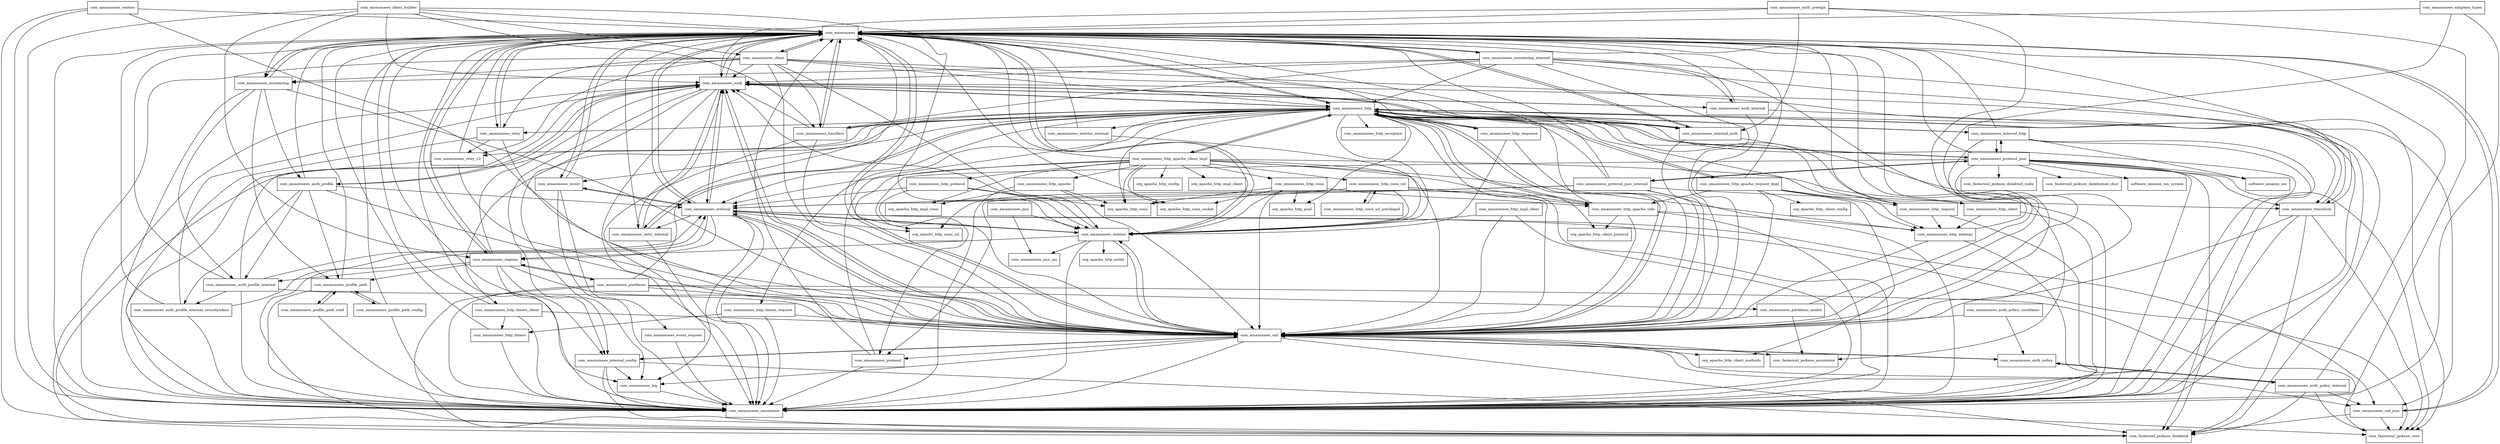 digraph aws_java_sdk_core_1_11_389_package_dependencies {
  node [shape = box, fontsize=10.0];
  com_amazonaws -> com_amazonaws_annotation;
  com_amazonaws -> com_amazonaws_auth;
  com_amazonaws -> com_amazonaws_client;
  com_amazonaws -> com_amazonaws_event;
  com_amazonaws -> com_amazonaws_handlers;
  com_amazonaws -> com_amazonaws_http;
  com_amazonaws -> com_amazonaws_internal;
  com_amazonaws -> com_amazonaws_internal_auth;
  com_amazonaws -> com_amazonaws_internal_config;
  com_amazonaws -> com_amazonaws_log;
  com_amazonaws -> com_amazonaws_metrics;
  com_amazonaws -> com_amazonaws_monitoring;
  com_amazonaws -> com_amazonaws_monitoring_internal;
  com_amazonaws -> com_amazonaws_regions;
  com_amazonaws -> com_amazonaws_retry;
  com_amazonaws -> com_amazonaws_util;
  com_amazonaws -> com_amazonaws_util_json;
  com_amazonaws -> org_apache_http_conn_socket;
  com_amazonaws_adapters_types -> com_amazonaws;
  com_amazonaws_adapters_types -> com_amazonaws_annotation;
  com_amazonaws_adapters_types -> com_amazonaws_util;
  com_amazonaws_auth -> com_amazonaws;
  com_amazonaws_auth -> com_amazonaws_annotation;
  com_amazonaws_auth -> com_amazonaws_auth_internal;
  com_amazonaws_auth -> com_amazonaws_auth_profile;
  com_amazonaws_auth -> com_amazonaws_http;
  com_amazonaws_auth -> com_amazonaws_internal;
  com_amazonaws_auth -> com_amazonaws_internal_auth;
  com_amazonaws_auth -> com_amazonaws_internal_config;
  com_amazonaws_auth -> com_amazonaws_log;
  com_amazonaws_auth -> com_amazonaws_retry_internal;
  com_amazonaws_auth -> com_amazonaws_util;
  com_amazonaws_auth -> com_amazonaws_util_json;
  com_amazonaws_auth -> com_fasterxml_jackson_databind;
  com_amazonaws_auth_internal -> com_amazonaws;
  com_amazonaws_auth_internal -> com_amazonaws_annotation;
  com_amazonaws_auth_internal -> com_amazonaws_auth;
  com_amazonaws_auth_internal -> com_amazonaws_util;
  com_amazonaws_auth_policy -> com_amazonaws_auth_policy_internal;
  com_amazonaws_auth_policy -> com_amazonaws_util;
  com_amazonaws_auth_policy_conditions -> com_amazonaws_auth_policy;
  com_amazonaws_auth_policy_conditions -> com_amazonaws_util;
  com_amazonaws_auth_policy_internal -> com_amazonaws;
  com_amazonaws_auth_policy_internal -> com_amazonaws_auth_policy;
  com_amazonaws_auth_policy_internal -> com_amazonaws_util;
  com_amazonaws_auth_policy_internal -> com_amazonaws_util_json;
  com_amazonaws_auth_policy_internal -> com_fasterxml_jackson_core;
  com_amazonaws_auth_policy_internal -> com_fasterxml_jackson_databind;
  com_amazonaws_auth_presign -> com_amazonaws;
  com_amazonaws_auth_presign -> com_amazonaws_annotation;
  com_amazonaws_auth_presign -> com_amazonaws_auth;
  com_amazonaws_auth_presign -> com_amazonaws_internal_auth;
  com_amazonaws_auth_presign -> com_amazonaws_util;
  com_amazonaws_auth_profile -> com_amazonaws;
  com_amazonaws_auth_profile -> com_amazonaws_auth;
  com_amazonaws_auth_profile -> com_amazonaws_auth_profile_internal;
  com_amazonaws_auth_profile -> com_amazonaws_auth_profile_internal_securitytoken;
  com_amazonaws_auth_profile -> com_amazonaws_internal;
  com_amazonaws_auth_profile -> com_amazonaws_profile_path;
  com_amazonaws_auth_profile -> com_amazonaws_util;
  com_amazonaws_auth_profile_internal -> com_amazonaws;
  com_amazonaws_auth_profile_internal -> com_amazonaws_annotation;
  com_amazonaws_auth_profile_internal -> com_amazonaws_auth;
  com_amazonaws_auth_profile_internal -> com_amazonaws_auth_profile_internal_securitytoken;
  com_amazonaws_auth_profile_internal -> com_amazonaws_internal;
  com_amazonaws_auth_profile_internal -> com_amazonaws_util;
  com_amazonaws_auth_profile_internal_securitytoken -> com_amazonaws;
  com_amazonaws_auth_profile_internal_securitytoken -> com_amazonaws_annotation;
  com_amazonaws_auth_profile_internal_securitytoken -> com_amazonaws_auth;
  com_amazonaws_auth_profile_internal_securitytoken -> com_amazonaws_internal;
  com_amazonaws_client -> com_amazonaws;
  com_amazonaws_client -> com_amazonaws_annotation;
  com_amazonaws_client -> com_amazonaws_auth;
  com_amazonaws_client -> com_amazonaws_handlers;
  com_amazonaws_client -> com_amazonaws_http;
  com_amazonaws_client -> com_amazonaws_internal_auth;
  com_amazonaws_client -> com_amazonaws_metrics;
  com_amazonaws_client -> com_amazonaws_monitoring;
  com_amazonaws_client -> com_amazonaws_retry;
  com_amazonaws_client -> com_amazonaws_retry_v2;
  com_amazonaws_client -> com_amazonaws_transform;
  com_amazonaws_client -> com_amazonaws_util;
  com_amazonaws_client_builder -> com_amazonaws;
  com_amazonaws_client_builder -> com_amazonaws_annotation;
  com_amazonaws_client_builder -> com_amazonaws_auth;
  com_amazonaws_client_builder -> com_amazonaws_client;
  com_amazonaws_client_builder -> com_amazonaws_handlers;
  com_amazonaws_client_builder -> com_amazonaws_metrics;
  com_amazonaws_client_builder -> com_amazonaws_monitoring;
  com_amazonaws_client_builder -> com_amazonaws_regions;
  com_amazonaws_event -> com_amazonaws;
  com_amazonaws_event -> com_amazonaws_annotation;
  com_amazonaws_event -> com_amazonaws_event_request;
  com_amazonaws_event -> com_amazonaws_internal;
  com_amazonaws_event_request -> com_amazonaws_annotation;
  com_amazonaws_handlers -> com_amazonaws;
  com_amazonaws_handlers -> com_amazonaws_annotation;
  com_amazonaws_handlers -> com_amazonaws_auth;
  com_amazonaws_handlers -> com_amazonaws_http;
  com_amazonaws_handlers -> com_amazonaws_util;
  com_amazonaws_http -> com_amazonaws;
  com_amazonaws_http -> com_amazonaws_annotation;
  com_amazonaws_http -> com_amazonaws_auth;
  com_amazonaws_http -> com_amazonaws_event;
  com_amazonaws_http -> com_amazonaws_handlers;
  com_amazonaws_http -> com_amazonaws_http_apache_client_impl;
  com_amazonaws_http -> com_amazonaws_http_apache_request_impl;
  com_amazonaws_http -> com_amazonaws_http_apache_utils;
  com_amazonaws_http -> com_amazonaws_http_client;
  com_amazonaws_http -> com_amazonaws_http_exception;
  com_amazonaws_http -> com_amazonaws_http_request;
  com_amazonaws_http -> com_amazonaws_http_response;
  com_amazonaws_http -> com_amazonaws_http_settings;
  com_amazonaws_http -> com_amazonaws_http_timers_client;
  com_amazonaws_http -> com_amazonaws_http_timers_request;
  com_amazonaws_http -> com_amazonaws_internal;
  com_amazonaws_http -> com_amazonaws_internal_auth;
  com_amazonaws_http -> com_amazonaws_internal_http;
  com_amazonaws_http -> com_amazonaws_metrics;
  com_amazonaws_http -> com_amazonaws_metrics_internal;
  com_amazonaws_http -> com_amazonaws_protocol_json;
  com_amazonaws_http -> com_amazonaws_retry;
  com_amazonaws_http -> com_amazonaws_retry_internal;
  com_amazonaws_http -> com_amazonaws_retry_v2;
  com_amazonaws_http -> com_amazonaws_transform;
  com_amazonaws_http -> com_amazonaws_util;
  com_amazonaws_http -> com_fasterxml_jackson_core;
  com_amazonaws_http -> com_fasterxml_jackson_databind;
  com_amazonaws_http -> org_apache_http_client_protocol;
  com_amazonaws_http -> org_apache_http_conn;
  com_amazonaws_http -> org_apache_http_pool;
  com_amazonaws_http_apache -> com_amazonaws_annotation;
  com_amazonaws_http_apache -> com_amazonaws_util;
  com_amazonaws_http_apache -> org_apache_http_conn;
  com_amazonaws_http_apache -> org_apache_http_impl_conn;
  com_amazonaws_http_apache_client_impl -> com_amazonaws;
  com_amazonaws_http_apache_client_impl -> com_amazonaws_http;
  com_amazonaws_http_apache_client_impl -> com_amazonaws_http_apache;
  com_amazonaws_http_apache_client_impl -> com_amazonaws_http_apache_utils;
  com_amazonaws_http_apache_client_impl -> com_amazonaws_http_client;
  com_amazonaws_http_apache_client_impl -> com_amazonaws_http_conn;
  com_amazonaws_http_apache_client_impl -> com_amazonaws_http_conn_ssl;
  com_amazonaws_http_apache_client_impl -> com_amazonaws_http_protocol;
  com_amazonaws_http_apache_client_impl -> com_amazonaws_http_settings;
  com_amazonaws_http_apache_client_impl -> com_amazonaws_internal;
  com_amazonaws_http_apache_client_impl -> com_amazonaws_util;
  com_amazonaws_http_apache_client_impl -> org_apache_http_config;
  com_amazonaws_http_apache_client_impl -> org_apache_http_conn;
  com_amazonaws_http_apache_client_impl -> org_apache_http_conn_socket;
  com_amazonaws_http_apache_client_impl -> org_apache_http_conn_ssl;
  com_amazonaws_http_apache_client_impl -> org_apache_http_impl_client;
  com_amazonaws_http_apache_client_impl -> org_apache_http_impl_conn;
  com_amazonaws_http_apache_request_impl -> com_amazonaws;
  com_amazonaws_http_apache_request_impl -> com_amazonaws_http;
  com_amazonaws_http_apache_request_impl -> com_amazonaws_http_apache_utils;
  com_amazonaws_http_apache_request_impl -> com_amazonaws_http_request;
  com_amazonaws_http_apache_request_impl -> com_amazonaws_http_settings;
  com_amazonaws_http_apache_request_impl -> com_amazonaws_util;
  com_amazonaws_http_apache_request_impl -> org_apache_http_client_config;
  com_amazonaws_http_apache_request_impl -> org_apache_http_client_methods;
  com_amazonaws_http_apache_utils -> com_amazonaws;
  com_amazonaws_http_apache_utils -> com_amazonaws_annotation;
  com_amazonaws_http_apache_utils -> com_amazonaws_http;
  com_amazonaws_http_apache_utils -> com_amazonaws_http_settings;
  com_amazonaws_http_apache_utils -> com_amazonaws_util;
  com_amazonaws_http_apache_utils -> org_apache_http_client_protocol;
  com_amazonaws_http_client -> com_amazonaws_annotation;
  com_amazonaws_http_client -> com_amazonaws_http_settings;
  com_amazonaws_http_conn -> com_amazonaws_http_apache_utils;
  com_amazonaws_http_conn -> com_amazonaws_metrics;
  com_amazonaws_http_conn -> com_amazonaws_util;
  com_amazonaws_http_conn -> org_apache_http_conn;
  com_amazonaws_http_conn -> org_apache_http_conn_socket;
  com_amazonaws_http_conn -> org_apache_http_pool;
  com_amazonaws_http_conn_ssl -> com_amazonaws_annotation;
  com_amazonaws_http_conn_ssl -> com_amazonaws_http_apache_utils;
  com_amazonaws_http_conn_ssl -> com_amazonaws_http_conn_ssl_privileged;
  com_amazonaws_http_conn_ssl -> com_amazonaws_internal;
  com_amazonaws_http_conn_ssl -> com_amazonaws_metrics;
  com_amazonaws_http_conn_ssl -> com_amazonaws_util;
  com_amazonaws_http_conn_ssl -> org_apache_http_conn_ssl;
  com_amazonaws_http_conn_ssl_privileged -> com_amazonaws_http_conn_ssl;
  com_amazonaws_http_impl_client -> com_amazonaws_annotation;
  com_amazonaws_http_impl_client -> com_amazonaws_metrics;
  com_amazonaws_http_impl_client -> com_amazonaws_util;
  com_amazonaws_http_protocol -> com_amazonaws_internal;
  com_amazonaws_http_protocol -> com_amazonaws_metrics;
  com_amazonaws_http_protocol -> com_amazonaws_util;
  com_amazonaws_http_protocol -> org_apache_http_conn;
  com_amazonaws_http_request -> com_amazonaws;
  com_amazonaws_http_request -> com_amazonaws_annotation;
  com_amazonaws_http_request -> com_amazonaws_http_settings;
  com_amazonaws_http_response -> com_amazonaws;
  com_amazonaws_http_response -> com_amazonaws_http;
  com_amazonaws_http_response -> com_amazonaws_metrics;
  com_amazonaws_http_response -> com_amazonaws_util;
  com_amazonaws_http_settings -> com_amazonaws;
  com_amazonaws_http_settings -> com_amazonaws_annotation;
  com_amazonaws_http_settings -> com_amazonaws_util;
  com_amazonaws_http_timers -> com_amazonaws;
  com_amazonaws_http_timers -> com_amazonaws_annotation;
  com_amazonaws_http_timers_client -> com_amazonaws;
  com_amazonaws_http_timers_client -> com_amazonaws_annotation;
  com_amazonaws_http_timers_client -> com_amazonaws_http_timers;
  com_amazonaws_http_timers_client -> com_amazonaws_util;
  com_amazonaws_http_timers_request -> com_amazonaws_annotation;
  com_amazonaws_http_timers_request -> com_amazonaws_http_timers;
  com_amazonaws_http_timers_request -> com_amazonaws_util;
  com_amazonaws_internal -> com_amazonaws;
  com_amazonaws_internal -> com_amazonaws_annotation;
  com_amazonaws_internal -> com_amazonaws_auth;
  com_amazonaws_internal -> com_amazonaws_event;
  com_amazonaws_internal -> com_amazonaws_log;
  com_amazonaws_internal -> com_amazonaws_metrics;
  com_amazonaws_internal -> com_amazonaws_regions;
  com_amazonaws_internal -> com_amazonaws_retry_internal;
  com_amazonaws_internal -> com_amazonaws_util;
  com_amazonaws_internal -> com_amazonaws_util_json;
  com_amazonaws_internal -> com_fasterxml_jackson_core;
  com_amazonaws_internal -> com_fasterxml_jackson_databind;
  com_amazonaws_internal -> org_apache_http_conn_ssl;
  com_amazonaws_internal_auth -> com_amazonaws;
  com_amazonaws_internal_auth -> com_amazonaws_annotation;
  com_amazonaws_internal_auth -> com_amazonaws_auth;
  com_amazonaws_internal_auth -> com_amazonaws_util;
  com_amazonaws_internal_config -> com_amazonaws_annotation;
  com_amazonaws_internal_config -> com_amazonaws_log;
  com_amazonaws_internal_config -> com_amazonaws_util;
  com_amazonaws_internal_config -> com_fasterxml_jackson_core;
  com_amazonaws_internal_config -> com_fasterxml_jackson_databind;
  com_amazonaws_internal_http -> com_amazonaws;
  com_amazonaws_internal_http -> com_amazonaws_annotation;
  com_amazonaws_internal_http -> com_amazonaws_http;
  com_amazonaws_internal_http -> com_amazonaws_protocol_json;
  com_amazonaws_internal_http -> com_amazonaws_util;
  com_amazonaws_internal_http -> com_fasterxml_jackson_databind;
  com_amazonaws_internal_http -> software_amazon_ion;
  com_amazonaws_jmx -> com_amazonaws_jmx_spi;
  com_amazonaws_jmx -> com_amazonaws_metrics;
  com_amazonaws_log -> com_amazonaws_annotation;
  com_amazonaws_metrics -> com_amazonaws;
  com_amazonaws_metrics -> com_amazonaws_annotation;
  com_amazonaws_metrics -> com_amazonaws_auth;
  com_amazonaws_metrics -> com_amazonaws_internal;
  com_amazonaws_metrics -> com_amazonaws_jmx_spi;
  com_amazonaws_metrics -> com_amazonaws_regions;
  com_amazonaws_metrics -> com_amazonaws_util;
  com_amazonaws_metrics -> org_apache_http_entity;
  com_amazonaws_metrics_internal -> com_amazonaws;
  com_amazonaws_metrics_internal -> com_amazonaws_metrics;
  com_amazonaws_monitoring -> com_amazonaws;
  com_amazonaws_monitoring -> com_amazonaws_annotation;
  com_amazonaws_monitoring -> com_amazonaws_auth_profile;
  com_amazonaws_monitoring -> com_amazonaws_auth_profile_internal;
  com_amazonaws_monitoring -> com_amazonaws_profile_path;
  com_amazonaws_monitoring -> com_amazonaws_util;
  com_amazonaws_monitoring_internal -> com_amazonaws;
  com_amazonaws_monitoring_internal -> com_amazonaws_annotation;
  com_amazonaws_monitoring_internal -> com_amazonaws_auth;
  com_amazonaws_monitoring_internal -> com_amazonaws_auth_internal;
  com_amazonaws_monitoring_internal -> com_amazonaws_handlers;
  com_amazonaws_monitoring_internal -> com_amazonaws_http;
  com_amazonaws_monitoring_internal -> com_amazonaws_monitoring;
  com_amazonaws_monitoring_internal -> com_amazonaws_util;
  com_amazonaws_monitoring_internal -> com_fasterxml_jackson_annotation;
  com_amazonaws_monitoring_internal -> com_fasterxml_jackson_databind;
  com_amazonaws_partitions -> com_amazonaws;
  com_amazonaws_partitions -> com_amazonaws_annotation;
  com_amazonaws_partitions -> com_amazonaws_partitions_model;
  com_amazonaws_partitions -> com_amazonaws_regions;
  com_amazonaws_partitions -> com_amazonaws_util;
  com_amazonaws_partitions -> com_fasterxml_jackson_core;
  com_amazonaws_partitions -> com_fasterxml_jackson_databind;
  com_amazonaws_partitions_model -> com_amazonaws;
  com_amazonaws_partitions_model -> com_amazonaws_util;
  com_amazonaws_partitions_model -> com_fasterxml_jackson_annotation;
  com_amazonaws_profile_path -> com_amazonaws;
  com_amazonaws_profile_path -> com_amazonaws_annotation;
  com_amazonaws_profile_path -> com_amazonaws_profile_path_config;
  com_amazonaws_profile_path -> com_amazonaws_profile_path_cred;
  com_amazonaws_profile_path_config -> com_amazonaws;
  com_amazonaws_profile_path_config -> com_amazonaws_annotation;
  com_amazonaws_profile_path_config -> com_amazonaws_profile_path;
  com_amazonaws_profile_path_cred -> com_amazonaws_annotation;
  com_amazonaws_profile_path_cred -> com_amazonaws_profile_path;
  com_amazonaws_protocol -> com_amazonaws;
  com_amazonaws_protocol -> com_amazonaws_annotation;
  com_amazonaws_protocol -> com_amazonaws_http;
  com_amazonaws_protocol_json -> com_amazonaws;
  com_amazonaws_protocol_json -> com_amazonaws_annotation;
  com_amazonaws_protocol_json -> com_amazonaws_http;
  com_amazonaws_protocol_json -> com_amazonaws_internal_http;
  com_amazonaws_protocol_json -> com_amazonaws_protocol;
  com_amazonaws_protocol_json -> com_amazonaws_protocol_json_internal;
  com_amazonaws_protocol_json -> com_amazonaws_transform;
  com_amazonaws_protocol_json -> com_amazonaws_util;
  com_amazonaws_protocol_json -> com_fasterxml_jackson_core;
  com_amazonaws_protocol_json -> com_fasterxml_jackson_databind;
  com_amazonaws_protocol_json -> com_fasterxml_jackson_databind_node;
  com_amazonaws_protocol_json -> com_fasterxml_jackson_dataformat_cbor;
  com_amazonaws_protocol_json -> software_amazon_ion;
  com_amazonaws_protocol_json -> software_amazon_ion_system;
  com_amazonaws_protocol_json_internal -> com_amazonaws;
  com_amazonaws_protocol_json_internal -> com_amazonaws_annotation;
  com_amazonaws_protocol_json_internal -> com_amazonaws_http;
  com_amazonaws_protocol_json_internal -> com_amazonaws_internal;
  com_amazonaws_protocol_json_internal -> com_amazonaws_protocol;
  com_amazonaws_protocol_json_internal -> com_amazonaws_protocol_json;
  com_amazonaws_protocol_json_internal -> com_amazonaws_transform;
  com_amazonaws_protocol_json_internal -> com_amazonaws_util;
  com_amazonaws_regions -> com_amazonaws;
  com_amazonaws_regions -> com_amazonaws_annotation;
  com_amazonaws_regions -> com_amazonaws_auth;
  com_amazonaws_regions -> com_amazonaws_auth_profile_internal;
  com_amazonaws_regions -> com_amazonaws_internal_config;
  com_amazonaws_regions -> com_amazonaws_partitions;
  com_amazonaws_regions -> com_amazonaws_profile_path;
  com_amazonaws_regions -> com_amazonaws_util;
  com_amazonaws_retry -> com_amazonaws;
  com_amazonaws_retry -> com_amazonaws_annotation;
  com_amazonaws_retry -> com_amazonaws_retry_v2;
  com_amazonaws_retry -> com_amazonaws_util;
  com_amazonaws_retry_internal -> com_amazonaws;
  com_amazonaws_retry_internal -> com_amazonaws_annotation;
  com_amazonaws_retry_internal -> com_amazonaws_auth;
  com_amazonaws_retry_internal -> com_amazonaws_http;
  com_amazonaws_retry_v2 -> com_amazonaws;
  com_amazonaws_retry_v2 -> com_amazonaws_annotation;
  com_amazonaws_retry_v2 -> com_amazonaws_util;
  com_amazonaws_transform -> com_amazonaws;
  com_amazonaws_transform -> com_amazonaws_annotation;
  com_amazonaws_transform -> com_amazonaws_http;
  com_amazonaws_transform -> com_amazonaws_util;
  com_amazonaws_transform -> com_fasterxml_jackson_core;
  com_amazonaws_transform -> com_fasterxml_jackson_databind;
  com_amazonaws_util -> com_amazonaws;
  com_amazonaws_util -> com_amazonaws_annotation;
  com_amazonaws_util -> com_amazonaws_auth;
  com_amazonaws_util -> com_amazonaws_auth_policy;
  com_amazonaws_util -> com_amazonaws_http;
  com_amazonaws_util -> com_amazonaws_internal;
  com_amazonaws_util -> com_amazonaws_internal_config;
  com_amazonaws_util -> com_amazonaws_log;
  com_amazonaws_util -> com_amazonaws_metrics;
  com_amazonaws_util -> com_amazonaws_protocol;
  com_amazonaws_util -> com_amazonaws_util_json;
  com_amazonaws_util -> com_fasterxml_jackson_annotation;
  com_amazonaws_util -> com_fasterxml_jackson_databind;
  com_amazonaws_util -> org_apache_http_client_methods;
  com_amazonaws_util_json -> com_amazonaws;
  com_amazonaws_util_json -> com_fasterxml_jackson_core;
  com_amazonaws_util_json -> com_fasterxml_jackson_databind;
  com_amazonaws_waiters -> com_amazonaws;
  com_amazonaws_waiters -> com_amazonaws_annotation;
  com_amazonaws_waiters -> com_amazonaws_util;
  com_amazonaws_waiters -> com_fasterxml_jackson_databind;
}
